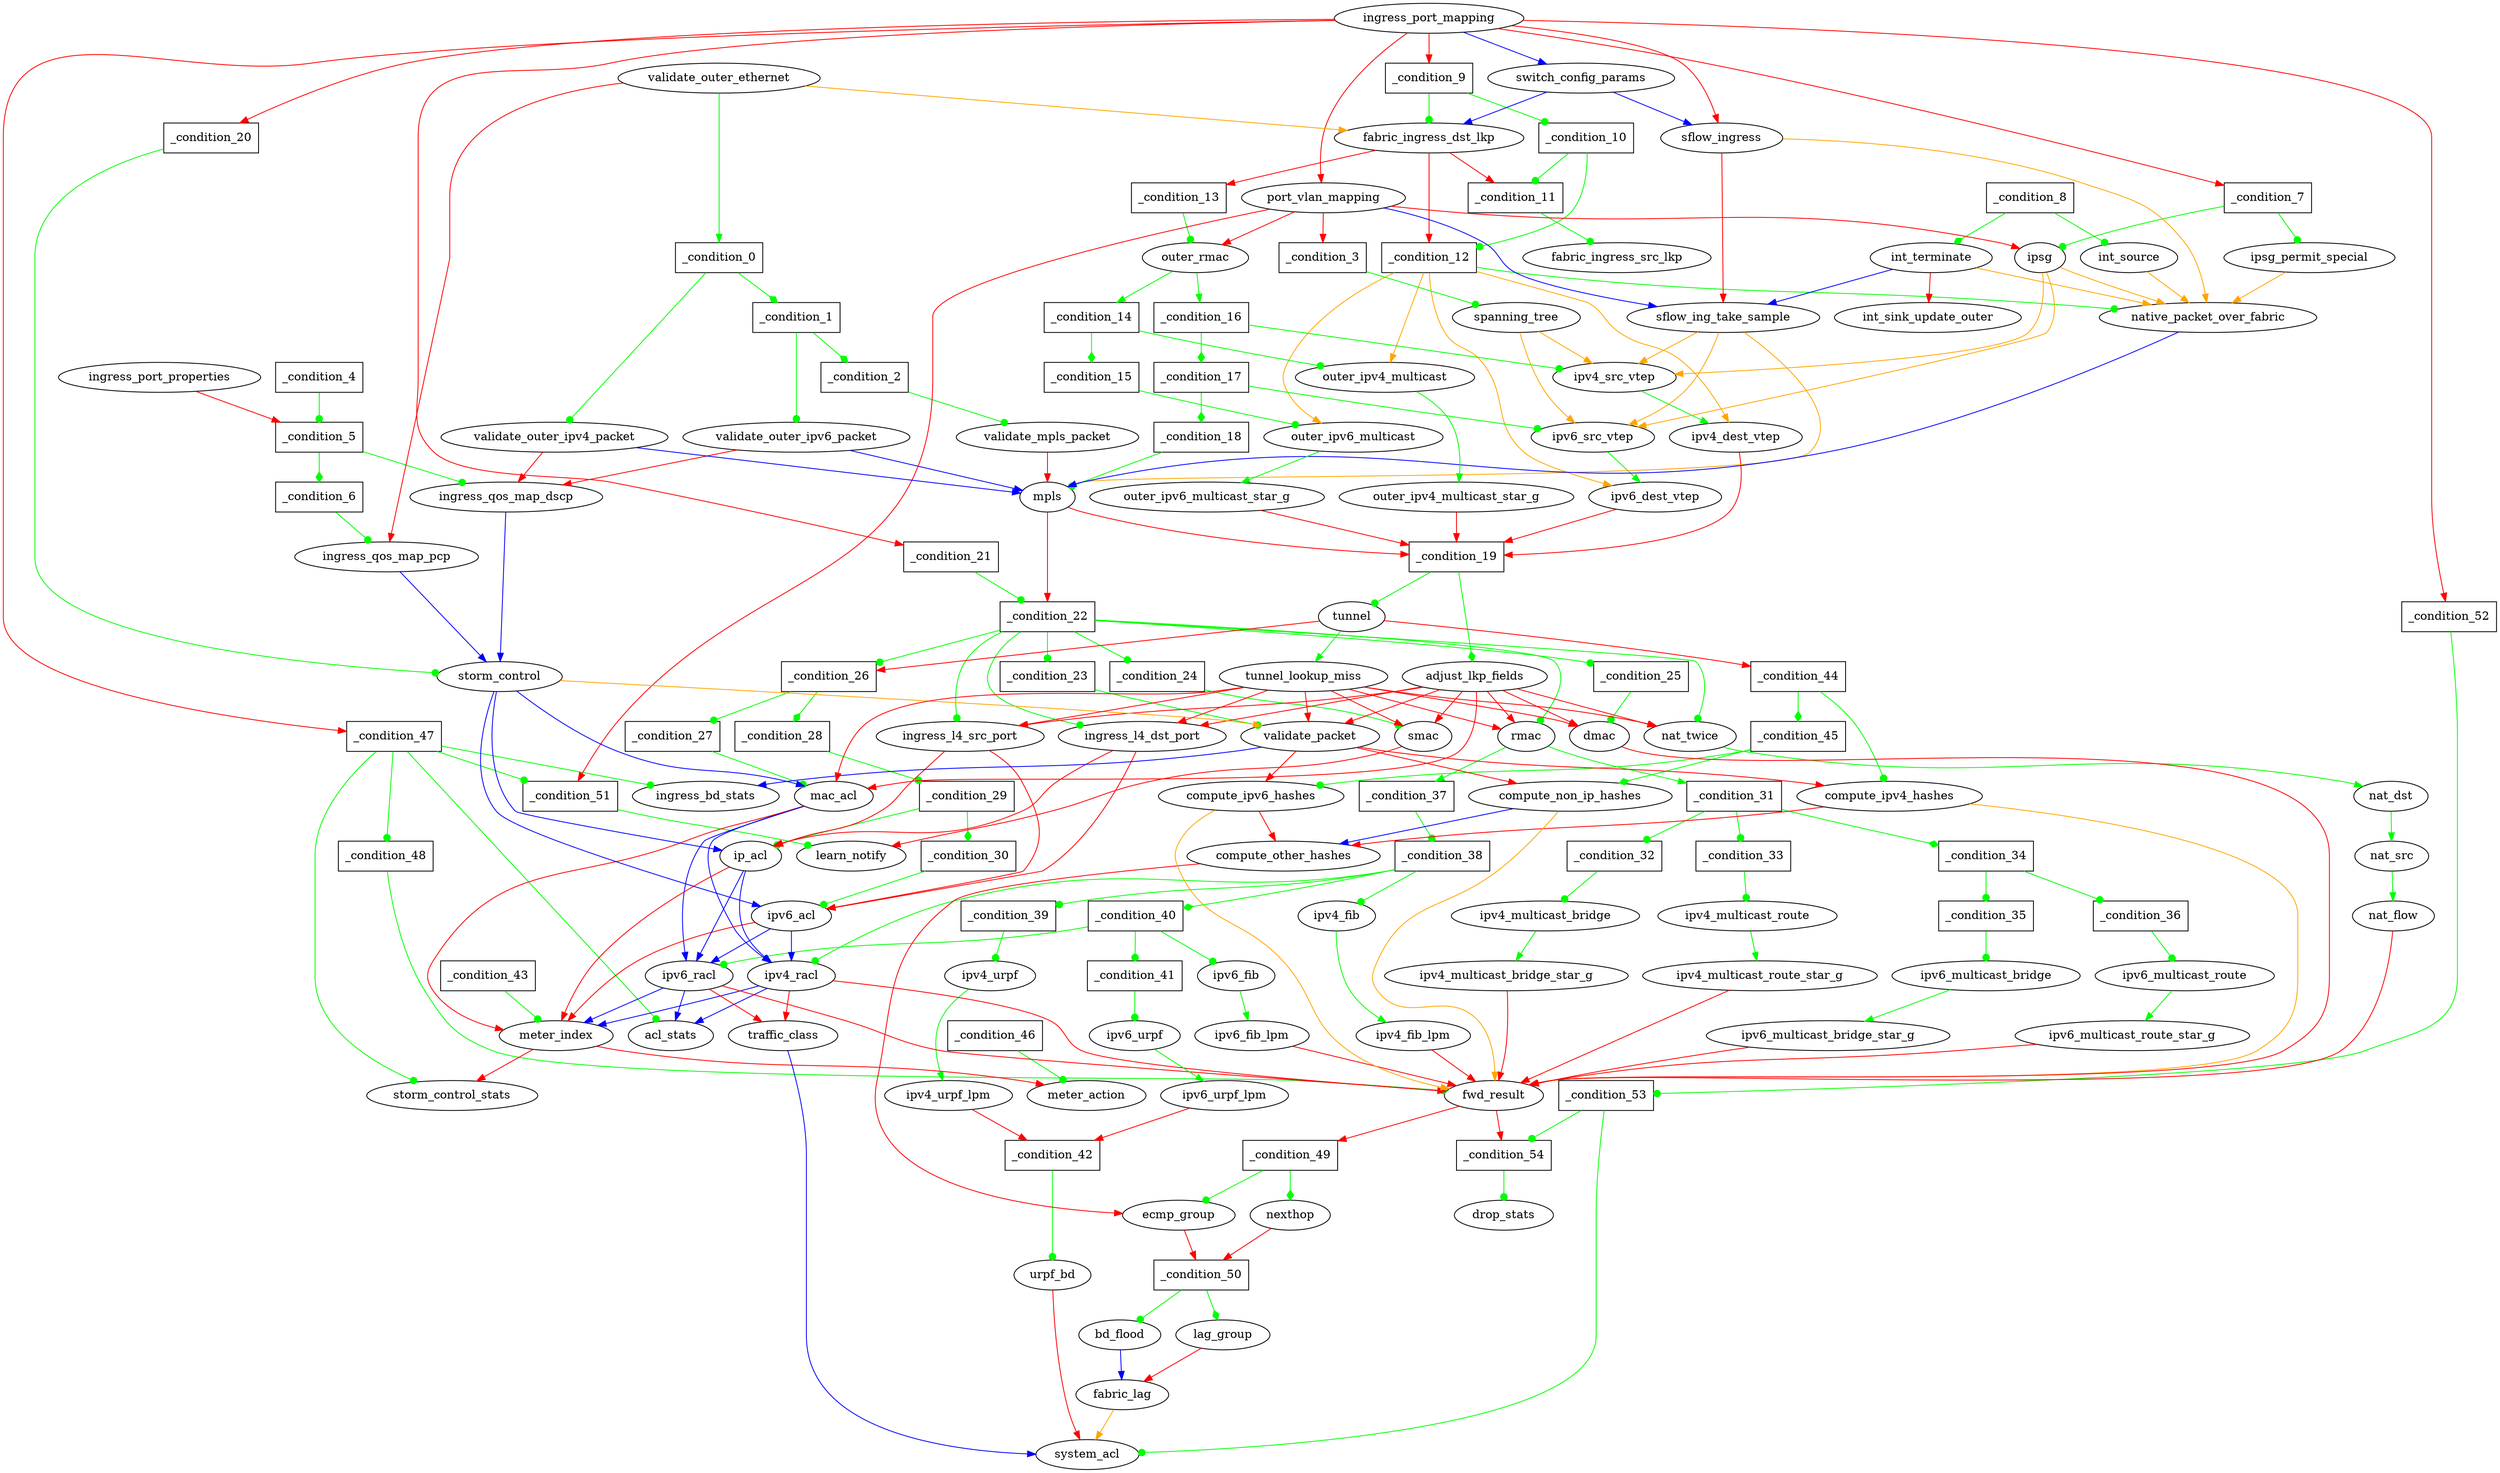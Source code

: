 digraph ingress {
_condition_54 [shape=box label="_condition_54"];
_condition_53 [shape=box label="_condition_53"];
_condition_52 [shape=box label="_condition_52"];
_condition_50 [shape=box label="_condition_50"];
_condition_40 [shape=box label="_condition_40"];
_condition_41 [shape=box label="_condition_41"];
_condition_42 [shape=box label="_condition_42"];
_condition_43 [shape=box label="_condition_43"];
_condition_44 [shape=box label="_condition_44"];
_condition_45 [shape=box label="_condition_45"];
_condition_46 [shape=box label="_condition_46"];
_condition_47 [shape=box label="_condition_47"];
_condition_48 [shape=box label="_condition_48"];
_condition_49 [shape=box label="_condition_49"];
_condition_51 [shape=box label="_condition_51"];
_condition_35 [shape=box label="_condition_35"];
_condition_34 [shape=box label="_condition_34"];
_condition_37 [shape=box label="_condition_37"];
_condition_36 [shape=box label="_condition_36"];
_condition_31 [shape=box label="_condition_31"];
_condition_30 [shape=box label="_condition_30"];
_condition_33 [shape=box label="_condition_33"];
_condition_32 [shape=box label="_condition_32"];
_condition_38 [shape=box label="_condition_38"];
_condition_26 [shape=box label="_condition_26"];
_condition_27 [shape=box label="_condition_27"];
_condition_24 [shape=box label="_condition_24"];
_condition_25 [shape=box label="_condition_25"];
_condition_22 [shape=box label="_condition_22"];
_condition_23 [shape=box label="_condition_23"];
_condition_20 [shape=box label="_condition_20"];
_condition_21 [shape=box label="_condition_21"];
_condition_28 [shape=box label="_condition_28"];
_condition_29 [shape=box label="_condition_29"];
_condition_13 [shape=box label="_condition_13"];
_condition_12 [shape=box label="_condition_12"];
_condition_11 [shape=box label="_condition_11"];
_condition_10 [shape=box label="_condition_10"];
_condition_17 [shape=box label="_condition_17"];
_condition_16 [shape=box label="_condition_16"];
_condition_15 [shape=box label="_condition_15"];
_condition_14 [shape=box label="_condition_14"];
_condition_19 [shape=box label="_condition_19"];
_condition_18 [shape=box label="_condition_18"];
_condition_7 [shape=box label="_condition_7"];
_condition_6 [shape=box label="_condition_6"];
_condition_5 [shape=box label="_condition_5"];
_condition_4 [shape=box label="_condition_4"];
_condition_3 [shape=box label="_condition_3"];
_condition_2 [shape=box label="_condition_2"];
_condition_1 [shape=box label="_condition_1"];
_condition_0 [shape=box label="_condition_0"];
_condition_9 [shape=box label="_condition_9"];
_condition_8 [shape=box label="_condition_8"];
_condition_39 [shape=box label="_condition_39"];
ipv6_fib_lpm -> fwd_result [color=red ];
lag_group -> fabric_lag [color=red ];
ipv4_urpf -> ipv4_urpf_lpm [color=green ];
ipv4_fib_lpm -> fwd_result [color=red ];
fabric_ingress_dst_lkp -> _condition_13 [color=red ];
fabric_ingress_dst_lkp -> _condition_11 [color=red ];
fabric_ingress_dst_lkp -> _condition_12 [color=red ];
compute_other_hashes -> ecmp_group [color=red ];
ipv4_src_vtep -> ipv4_dest_vtep [color=green ];
ipv6_dest_vtep -> _condition_19 [color=red ];
validate_outer_ipv6_packet -> mpls [color=blue ];
validate_outer_ipv6_packet -> ingress_qos_map_dscp [color=red ];
ipv6_src_vtep -> ipv6_dest_vtep [color=green ];
sflow_ing_take_sample -> mpls [color=orange ];
sflow_ing_take_sample -> ipv6_src_vtep [color=orange ];
sflow_ing_take_sample -> ipv4_src_vtep [color=orange ];
nat_src -> nat_flow [color=green ];
compute_ipv4_hashes -> compute_other_hashes [color=red ];
compute_ipv4_hashes -> fwd_result [color=orange ];
_condition_54 -> drop_stats [color=green  arrowhead = dot];
_condition_53 -> system_acl [color=green  arrowhead = dot];
_condition_53 -> _condition_54 [color=green  arrowhead = dot];
_condition_52 -> _condition_53 [color=green  arrowhead = dot];
adjust_lkp_fields -> ingress_l4_dst_port [color=red ];
adjust_lkp_fields -> nat_twice [color=red ];
adjust_lkp_fields -> smac [color=red ];
adjust_lkp_fields -> dmac [color=red ];
adjust_lkp_fields -> ingress_l4_src_port [color=red ];
adjust_lkp_fields -> rmac [color=red ];
adjust_lkp_fields -> validate_packet [color=red ];
adjust_lkp_fields -> mac_acl [color=red ];
_condition_50 -> lag_group [color=green  arrowhead = diamond];
_condition_50 -> bd_flood [color=green  arrowhead = dot];
ipv4_multicast_route_star_g -> fwd_result [color=red ];
ipv4_multicast_route -> ipv4_multicast_route_star_g [color=green ];
ipv4_racl -> meter_index [color=blue ];
ipv4_racl -> traffic_class [color=red ];
ipv4_racl -> acl_stats [color=blue ];
ipv4_racl -> fwd_result [color=red ];
nat_twice -> nat_dst [color=green ];
spanning_tree -> ipv6_src_vtep [color=orange ];
spanning_tree -> ipv4_src_vtep [color=orange ];
int_source -> native_packet_over_fabric [color=orange ];
mac_acl -> meter_index [color=red ];
mac_acl -> ipv4_racl [color=blue ];
mac_acl -> ipv6_racl [color=blue ];
int_terminate -> native_packet_over_fabric [color=orange ];
int_terminate -> sflow_ing_take_sample [color=blue ];
int_terminate -> int_sink_update_outer [color=red ];
urpf_bd -> system_acl [color=red ];
ipv6_racl -> meter_index [color=blue ];
ipv6_racl -> traffic_class [color=red ];
ipv6_racl -> acl_stats [color=blue ];
ipv6_racl -> fwd_result [color=red ];
_condition_40 -> _condition_41 [color=green  arrowhead = dot];
_condition_40 -> ipv6_fib [color=green  arrowhead = dot];
_condition_40 -> ipv6_racl [color=green  arrowhead = dot];
_condition_41 -> ipv6_urpf [color=green  arrowhead = dot];
_condition_42 -> urpf_bd [color=green  arrowhead = dot];
_condition_43 -> meter_index [color=green  arrowhead = dot];
_condition_44 -> _condition_45 [color=green  arrowhead = diamond];
_condition_44 -> compute_ipv4_hashes [color=green  arrowhead = dot];
_condition_45 -> compute_non_ip_hashes [color=green  arrowhead = diamond];
_condition_45 -> compute_ipv6_hashes [color=green  arrowhead = dot];
_condition_46 -> meter_action [color=green  arrowhead = dot];
_condition_47 -> acl_stats [color=green  arrowhead = dot];
_condition_47 -> _condition_48 [color=green  arrowhead = dot];
_condition_47 -> storm_control_stats [color=green  arrowhead = dot];
_condition_47 -> _condition_51 [color=green  arrowhead = dot];
_condition_47 -> ingress_bd_stats [color=green  arrowhead = dot];
_condition_48 -> fwd_result [color=green  arrowhead = dot];
_condition_49 -> ecmp_group [color=green  arrowhead = dot];
_condition_49 -> nexthop [color=green  arrowhead = diamond];
ingress_port_mapping -> sflow_ingress [color=red ];
ingress_port_mapping -> port_vlan_mapping [color=red ];
ingress_port_mapping -> _condition_21 [color=red ];
ingress_port_mapping -> switch_config_params [color=blue ];
ingress_port_mapping -> _condition_20 [color=red ];
ingress_port_mapping -> _condition_9 [color=red ];
ingress_port_mapping -> _condition_47 [color=red ];
ingress_port_mapping -> _condition_52 [color=red ];
ingress_port_mapping -> _condition_7 [color=red ];
ipv4_fib -> ipv4_fib_lpm [color=green ];
nat_dst -> nat_src [color=green ];
_condition_51 -> learn_notify [color=green  arrowhead = dot];
native_packet_over_fabric -> mpls [color=blue ];
dmac -> fwd_result [color=red ];
bd_flood -> fabric_lag [color=blue ];
meter_index -> meter_action [color=red ];
meter_index -> storm_control_stats [color=red ];
fabric_lag -> system_acl [color=orange ];
storm_control -> validate_packet [color=orange ];
storm_control -> mac_acl [color=blue ];
storm_control -> ipv6_acl [color=blue ];
storm_control -> ip_acl [color=blue ];
outer_ipv6_multicast -> outer_ipv6_multicast_star_g [color=green ];
ipv4_urpf_lpm -> _condition_42 [color=red ];
switch_config_params -> sflow_ingress [color=blue ];
switch_config_params -> fabric_ingress_dst_lkp [color=blue ];
nat_flow -> fwd_result [color=red ];
compute_non_ip_hashes -> compute_other_hashes [color=blue ];
compute_non_ip_hashes -> fwd_result [color=orange ];
ingress_l4_src_port -> ipv6_acl [color=red ];
ingress_l4_src_port -> ip_acl [color=red ];
_condition_35 -> ipv6_multicast_bridge [color=green  arrowhead = dot];
_condition_34 -> _condition_36 [color=green  arrowhead = dot];
_condition_34 -> _condition_35 [color=green  arrowhead = dot];
_condition_37 -> _condition_38 [color=green  arrowhead = dot];
_condition_36 -> ipv6_multicast_route [color=green  arrowhead = dot];
_condition_31 -> _condition_33 [color=green  arrowhead = dot];
_condition_31 -> _condition_32 [color=green  arrowhead = dot];
_condition_31 -> _condition_34 [color=green  arrowhead = diamond];
_condition_30 -> ipv6_acl [color=green  arrowhead = dot];
_condition_33 -> ipv4_multicast_route [color=green  arrowhead = dot];
_condition_32 -> ipv4_multicast_bridge [color=green  arrowhead = dot];
ipsg_permit_special -> native_packet_over_fabric [color=orange ];
compute_ipv6_hashes -> compute_other_hashes [color=red ];
compute_ipv6_hashes -> fwd_result [color=orange ];
ip_acl -> meter_index [color=red ];
ip_acl -> ipv4_racl [color=blue ];
ip_acl -> ipv6_racl [color=blue ];
_condition_38 -> _condition_39 [color=green  arrowhead = dot];
_condition_38 -> ipv4_racl [color=green  arrowhead = dot];
_condition_38 -> ipv4_fib [color=green  arrowhead = dot];
_condition_38 -> _condition_40 [color=green  arrowhead = diamond];
ipv6_multicast_bridge -> ipv6_multicast_bridge_star_g [color=green ];
validate_outer_ethernet -> fabric_ingress_dst_lkp [color=orange ];
validate_outer_ethernet -> ingress_qos_map_pcp [color=red ];
validate_outer_ethernet -> _condition_0 [color=green ];
ipv6_acl -> meter_index [color=red ];
ipv6_acl -> ipv4_racl [color=blue ];
ipv6_acl -> ipv6_racl [color=blue ];
fwd_result -> _condition_49 [color=red ];
fwd_result -> _condition_54 [color=red ];
smac -> learn_notify [color=red ];
_condition_26 -> _condition_27 [color=green  arrowhead = dot];
_condition_26 -> _condition_28 [color=green  arrowhead = diamond];
_condition_27 -> mac_acl [color=green  arrowhead = dot];
_condition_24 -> smac [color=green  arrowhead = dot];
_condition_25 -> dmac [color=green  arrowhead = dot];
_condition_22 -> _condition_24 [color=green  arrowhead = dot];
_condition_22 -> _condition_26 [color=green  arrowhead = dot];
_condition_22 -> ingress_l4_dst_port [color=green  arrowhead = dot];
_condition_22 -> nat_twice [color=green  arrowhead = dot];
_condition_22 -> rmac [color=green  arrowhead = dot];
_condition_22 -> ingress_l4_src_port [color=green  arrowhead = dot];
_condition_22 -> _condition_23 [color=green  arrowhead = dot];
_condition_22 -> _condition_25 [color=green  arrowhead = dot];
_condition_23 -> validate_packet [color=green  arrowhead = dot];
_condition_20 -> storm_control [color=green  arrowhead = dot];
_condition_21 -> _condition_22 [color=green  arrowhead = dot];
outer_ipv4_multicast_star_g -> _condition_19 [color=red ];
_condition_28 -> _condition_29 [color=green  arrowhead = dot];
_condition_29 -> _condition_30 [color=green  arrowhead = diamond];
_condition_29 -> ip_acl [color=green  arrowhead = dot];
ipv6_urpf -> ipv6_urpf_lpm [color=green ];
nexthop -> _condition_50 [color=red ];
ingress_port_properties -> _condition_5 [color=red ];
validate_packet -> compute_non_ip_hashes [color=red ];
validate_packet -> compute_ipv6_hashes [color=red ];
validate_packet -> ingress_bd_stats [color=blue ];
validate_packet -> compute_ipv4_hashes [color=red ];
ipv4_multicast_bridge_star_g -> fwd_result [color=red ];
port_vlan_mapping -> outer_rmac [color=red ];
port_vlan_mapping -> _condition_3 [color=red ];
port_vlan_mapping -> sflow_ing_take_sample [color=blue ];
port_vlan_mapping -> _condition_51 [color=red ];
port_vlan_mapping -> ipsg [color=red ];
tunnel -> tunnel_lookup_miss [color=green ];
tunnel -> _condition_44 [color=red ];
tunnel -> _condition_26 [color=red ];
mpls -> _condition_19 [color=red ];
mpls -> _condition_22 [color=red ];
_condition_13 -> outer_rmac [color=green  arrowhead = dot];
_condition_12 -> outer_ipv6_multicast [color=orange ];
_condition_12 -> outer_ipv4_multicast [color=orange ];
_condition_12 -> ipv4_dest_vtep [color=orange ];
_condition_12 -> native_packet_over_fabric [color=green  arrowhead = dot];
_condition_12 -> ipv6_dest_vtep [color=orange ];
_condition_11 -> fabric_ingress_src_lkp [color=green  arrowhead = dot];
_condition_10 -> _condition_11 [color=green  arrowhead = dot];
_condition_10 -> _condition_12 [color=green  arrowhead = dot];
_condition_17 -> ipv6_src_vtep [color=green  arrowhead = dot];
_condition_17 -> _condition_18 [color=green  arrowhead = diamond];
_condition_16 -> _condition_17 [color=green  arrowhead = diamond];
_condition_16 -> ipv4_src_vtep [color=green  arrowhead = dot];
_condition_15 -> outer_ipv6_multicast [color=green  arrowhead = dot];
_condition_14 -> _condition_15 [color=green  arrowhead = diamond];
_condition_14 -> outer_ipv4_multicast [color=green  arrowhead = dot];
_condition_19 -> adjust_lkp_fields [color=green  arrowhead = diamond];
_condition_19 -> tunnel [color=green  arrowhead = dot];
_condition_18 -> mpls [color=green  arrowhead = dot];
outer_rmac -> _condition_16 [color=green ];
outer_rmac -> _condition_14 [color=green ];
ingress_l4_dst_port -> ipv6_acl [color=red ];
ingress_l4_dst_port -> ip_acl [color=red ];
ingress_qos_map_pcp -> storm_control [color=blue ];
_condition_7 -> ipsg_permit_special [color=green  arrowhead = dot];
_condition_7 -> ipsg [color=green  arrowhead = dot];
_condition_6 -> ingress_qos_map_pcp [color=green  arrowhead = dot];
_condition_5 -> _condition_6 [color=green  arrowhead = diamond];
_condition_5 -> ingress_qos_map_dscp [color=green  arrowhead = dot];
_condition_4 -> _condition_5 [color=green  arrowhead = dot];
_condition_3 -> spanning_tree [color=green  arrowhead = dot];
_condition_2 -> validate_mpls_packet [color=green  arrowhead = dot];
_condition_1 -> validate_outer_ipv6_packet [color=green  arrowhead = dot];
_condition_1 -> _condition_2 [color=green  arrowhead = diamond];
_condition_0 -> _condition_1 [color=green  arrowhead = diamond];
_condition_0 -> validate_outer_ipv4_packet [color=green  arrowhead = dot];
ipv6_multicast_route -> ipv6_multicast_route_star_g [color=green ];
tunnel_lookup_miss -> ingress_l4_dst_port [color=red ];
tunnel_lookup_miss -> nat_twice [color=red ];
tunnel_lookup_miss -> smac [color=red ];
tunnel_lookup_miss -> dmac [color=red ];
tunnel_lookup_miss -> ingress_l4_src_port [color=red ];
tunnel_lookup_miss -> rmac [color=red ];
tunnel_lookup_miss -> validate_packet [color=red ];
tunnel_lookup_miss -> mac_acl [color=red ];
_condition_9 -> _condition_10 [color=green  arrowhead = dot];
_condition_9 -> fabric_ingress_dst_lkp [color=green  arrowhead = dot];
_condition_8 -> int_terminate [color=green  arrowhead = diamond];
_condition_8 -> int_source [color=green  arrowhead = dot];
ingress_qos_map_dscp -> storm_control [color=blue ];
ipv6_multicast_route_star_g -> fwd_result [color=red ];
validate_mpls_packet -> mpls [color=red ];
outer_ipv6_multicast_star_g -> _condition_19 [color=red ];
ecmp_group -> _condition_50 [color=red ];
validate_outer_ipv4_packet -> mpls [color=blue ];
validate_outer_ipv4_packet -> ingress_qos_map_dscp [color=red ];
ipv4_multicast_bridge -> ipv4_multicast_bridge_star_g [color=green ];
sflow_ingress -> native_packet_over_fabric [color=orange ];
sflow_ingress -> sflow_ing_take_sample [color=red ];
ipv6_urpf_lpm -> _condition_42 [color=red ];
ipv6_fib -> ipv6_fib_lpm [color=green ];
ipsg -> native_packet_over_fabric [color=orange ];
ipsg -> ipv6_src_vtep [color=orange ];
ipsg -> ipv4_src_vtep [color=orange ];
outer_ipv4_multicast -> outer_ipv4_multicast_star_g [color=green ];
rmac -> _condition_37 [color=green ];
rmac -> _condition_31 [color=green ];
_condition_39 -> ipv4_urpf [color=green  arrowhead = dot];
traffic_class -> system_acl [color=blue ];
ipv6_multicast_bridge_star_g -> fwd_result [color=red ];
ipv4_dest_vtep -> _condition_19 [color=red ];
}

